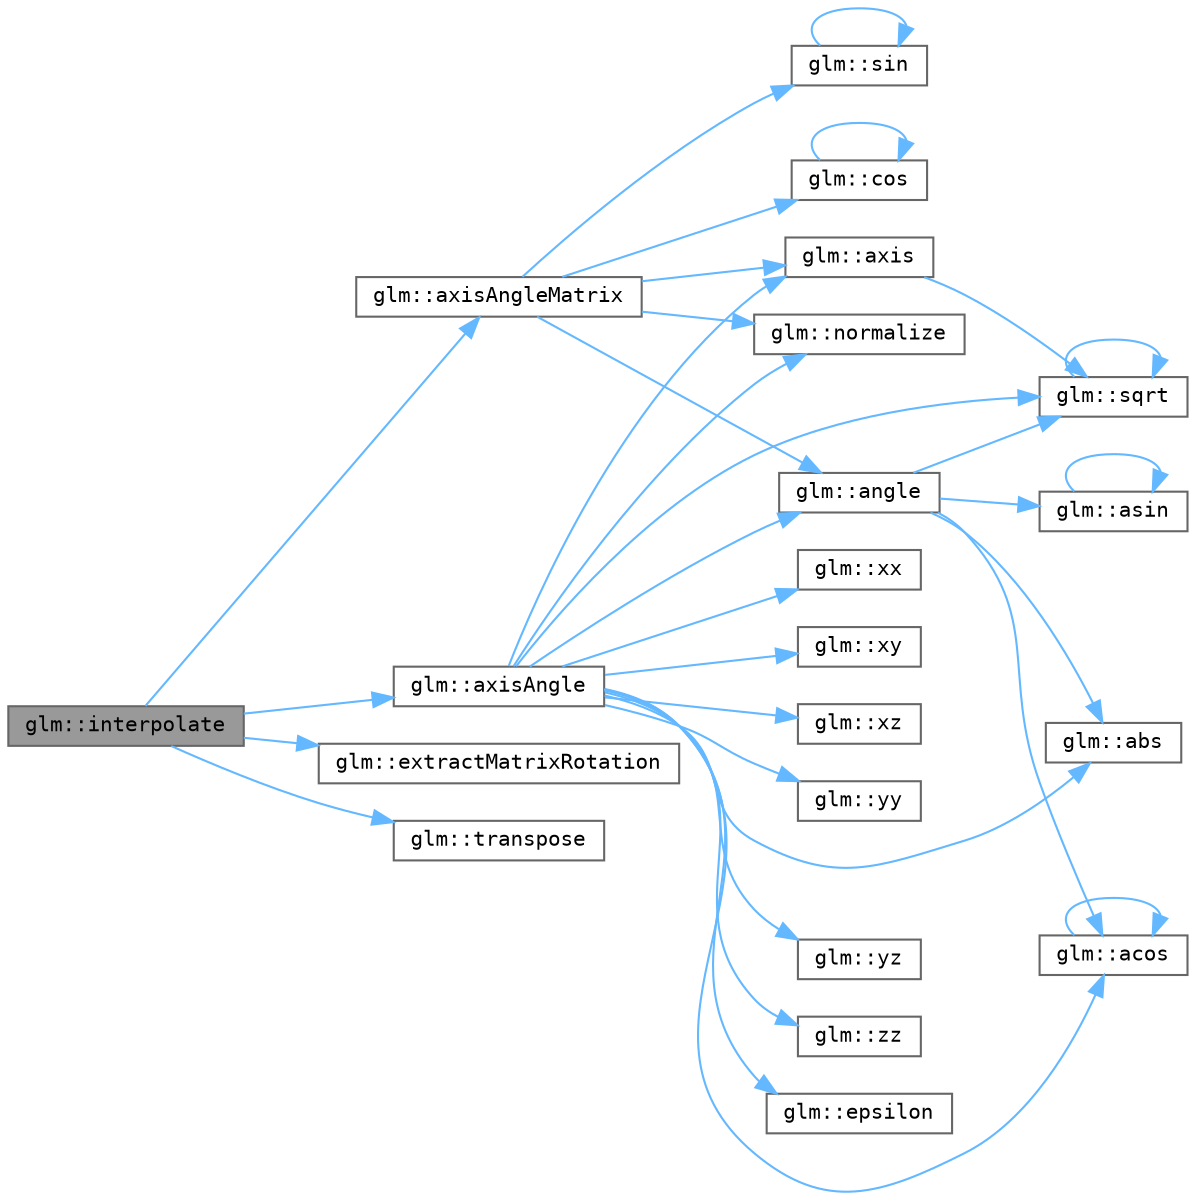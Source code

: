 digraph "glm::interpolate"
{
 // LATEX_PDF_SIZE
  bgcolor="transparent";
  edge [fontname=Terminal,fontsize=10,labelfontname=Helvetica,labelfontsize=10];
  node [fontname=Terminal,fontsize=10,shape=box,height=0.2,width=0.4];
  rankdir="LR";
  Node1 [label="glm::interpolate",height=0.2,width=0.4,color="gray40", fillcolor="grey60", style="filled", fontcolor="black",tooltip=" "];
  Node1 -> Node2 [color="steelblue1",style="solid"];
  Node2 [label="glm::axisAngle",height=0.2,width=0.4,color="grey40", fillcolor="white", style="filled",URL="$group__gtx__matrix__interpolation.html#ga75220364722b0e367df98af61de4c3e5",tooltip=" "];
  Node2 -> Node3 [color="steelblue1",style="solid"];
  Node3 [label="glm::abs",height=0.2,width=0.4,color="grey40", fillcolor="white", style="filled",URL="$group__core__func__common.html#ga439e60a72eadecfeda2df5449c613a64",tooltip=" "];
  Node2 -> Node4 [color="steelblue1",style="solid"];
  Node4 [label="glm::acos",height=0.2,width=0.4,color="grey40", fillcolor="white", style="filled",URL="$group__core__func__trigonometric.html#gaf621a212fa21c1009344895a52e9c82c",tooltip=" "];
  Node4 -> Node4 [color="steelblue1",style="solid"];
  Node2 -> Node5 [color="steelblue1",style="solid"];
  Node5 [label="glm::angle",height=0.2,width=0.4,color="grey40", fillcolor="white", style="filled",URL="$group__ext__quaternion__trigonometric.html#ga8aa248b31d5ade470c87304df5eb7bd8",tooltip=" "];
  Node5 -> Node3 [color="steelblue1",style="solid"];
  Node5 -> Node4 [color="steelblue1",style="solid"];
  Node5 -> Node6 [color="steelblue1",style="solid"];
  Node6 [label="glm::asin",height=0.2,width=0.4,color="grey40", fillcolor="white", style="filled",URL="$group__core__func__trigonometric.html#gad3628b879437a75d1941f965b2893db7",tooltip=" "];
  Node6 -> Node6 [color="steelblue1",style="solid"];
  Node5 -> Node7 [color="steelblue1",style="solid"];
  Node7 [label="glm::sqrt",height=0.2,width=0.4,color="grey40", fillcolor="white", style="filled",URL="$group__core__func__exponential.html#ga1f904e09827e939a56e4158f45ca8ede",tooltip=" "];
  Node7 -> Node7 [color="steelblue1",style="solid"];
  Node2 -> Node8 [color="steelblue1",style="solid"];
  Node8 [label="glm::axis",height=0.2,width=0.4,color="grey40", fillcolor="white", style="filled",URL="$group__ext__quaternion__trigonometric.html#gac2b65b953ea72827e172fc39035964a7",tooltip=" "];
  Node8 -> Node7 [color="steelblue1",style="solid"];
  Node2 -> Node9 [color="steelblue1",style="solid"];
  Node9 [label="glm::epsilon",height=0.2,width=0.4,color="grey40", fillcolor="white", style="filled",URL="$group__ext__scalar__constants.html#ga2a1e57fc5592b69cfae84174cbfc9429",tooltip="Return the epsilon constant for floating point types."];
  Node2 -> Node10 [color="steelblue1",style="solid"];
  Node10 [label="glm::normalize",height=0.2,width=0.4,color="grey40", fillcolor="white", style="filled",URL="$group__core__func__geometric.html#ga5c6c1379961d4589035a390856f2d66c",tooltip=" "];
  Node2 -> Node7 [color="steelblue1",style="solid"];
  Node2 -> Node11 [color="steelblue1",style="solid"];
  Node11 [label="glm::xx",height=0.2,width=0.4,color="grey40", fillcolor="white", style="filled",URL="$group__gtx__vec__swizzle.html#gaf763ba60395bc895f1896d3c484f13c1",tooltip=" "];
  Node2 -> Node12 [color="steelblue1",style="solid"];
  Node12 [label="glm::xy",height=0.2,width=0.4,color="grey40", fillcolor="white", style="filled",URL="$group__gtx__vec__swizzle.html#ga20eb9ba341770f991e17b0c7b4e8c182",tooltip=" "];
  Node2 -> Node13 [color="steelblue1",style="solid"];
  Node13 [label="glm::xz",height=0.2,width=0.4,color="grey40", fillcolor="white", style="filled",URL="$group__gtx__vec__swizzle.html#ga94eea03212ac4d29508f34ba453f4660",tooltip=" "];
  Node2 -> Node14 [color="steelblue1",style="solid"];
  Node14 [label="glm::yy",height=0.2,width=0.4,color="grey40", fillcolor="white", style="filled",URL="$group__gtx__vec__swizzle.html#ga0a6bbdefa2bf71bace3c8c2262a13bfe",tooltip=" "];
  Node2 -> Node15 [color="steelblue1",style="solid"];
  Node15 [label="glm::yz",height=0.2,width=0.4,color="grey40", fillcolor="white", style="filled",URL="$group__gtx__vec__swizzle.html#gaa14e7bc6252afd7cff43001facec9fc6",tooltip=" "];
  Node2 -> Node16 [color="steelblue1",style="solid"];
  Node16 [label="glm::zz",height=0.2,width=0.4,color="grey40", fillcolor="white", style="filled",URL="$group__gtx__vec__swizzle.html#ga9b1fa9c647f6533a25b1a2c90b6ef212",tooltip=" "];
  Node1 -> Node17 [color="steelblue1",style="solid"];
  Node17 [label="glm::axisAngleMatrix",height=0.2,width=0.4,color="grey40", fillcolor="white", style="filled",URL="$group__gtx__matrix__interpolation.html#ga32e12a4b569ab8742ca2eb37969a8701",tooltip=" "];
  Node17 -> Node5 [color="steelblue1",style="solid"];
  Node17 -> Node8 [color="steelblue1",style="solid"];
  Node17 -> Node18 [color="steelblue1",style="solid"];
  Node18 [label="glm::cos",height=0.2,width=0.4,color="grey40", fillcolor="white", style="filled",URL="$group__core__func__trigonometric.html#ga54745147add8b4fa05642f5c71f6833e",tooltip=" "];
  Node18 -> Node18 [color="steelblue1",style="solid"];
  Node17 -> Node10 [color="steelblue1",style="solid"];
  Node17 -> Node19 [color="steelblue1",style="solid"];
  Node19 [label="glm::sin",height=0.2,width=0.4,color="grey40", fillcolor="white", style="filled",URL="$group__core__func__trigonometric.html#ga3fcdcfa2d2ac38de9ba1885cd1c79414",tooltip=" "];
  Node19 -> Node19 [color="steelblue1",style="solid"];
  Node1 -> Node20 [color="steelblue1",style="solid"];
  Node20 [label="glm::extractMatrixRotation",height=0.2,width=0.4,color="grey40", fillcolor="white", style="filled",URL="$group__gtx__matrix__interpolation.html#ga805f6d5601e84d4dfe5405a9f33e46c1",tooltip=" "];
  Node1 -> Node21 [color="steelblue1",style="solid"];
  Node21 [label="glm::transpose",height=0.2,width=0.4,color="grey40", fillcolor="white", style="filled",URL="$group__ext__matrix__integer.html#ga4d251df5957b62996391bccb61cc9974",tooltip=" "];
}
